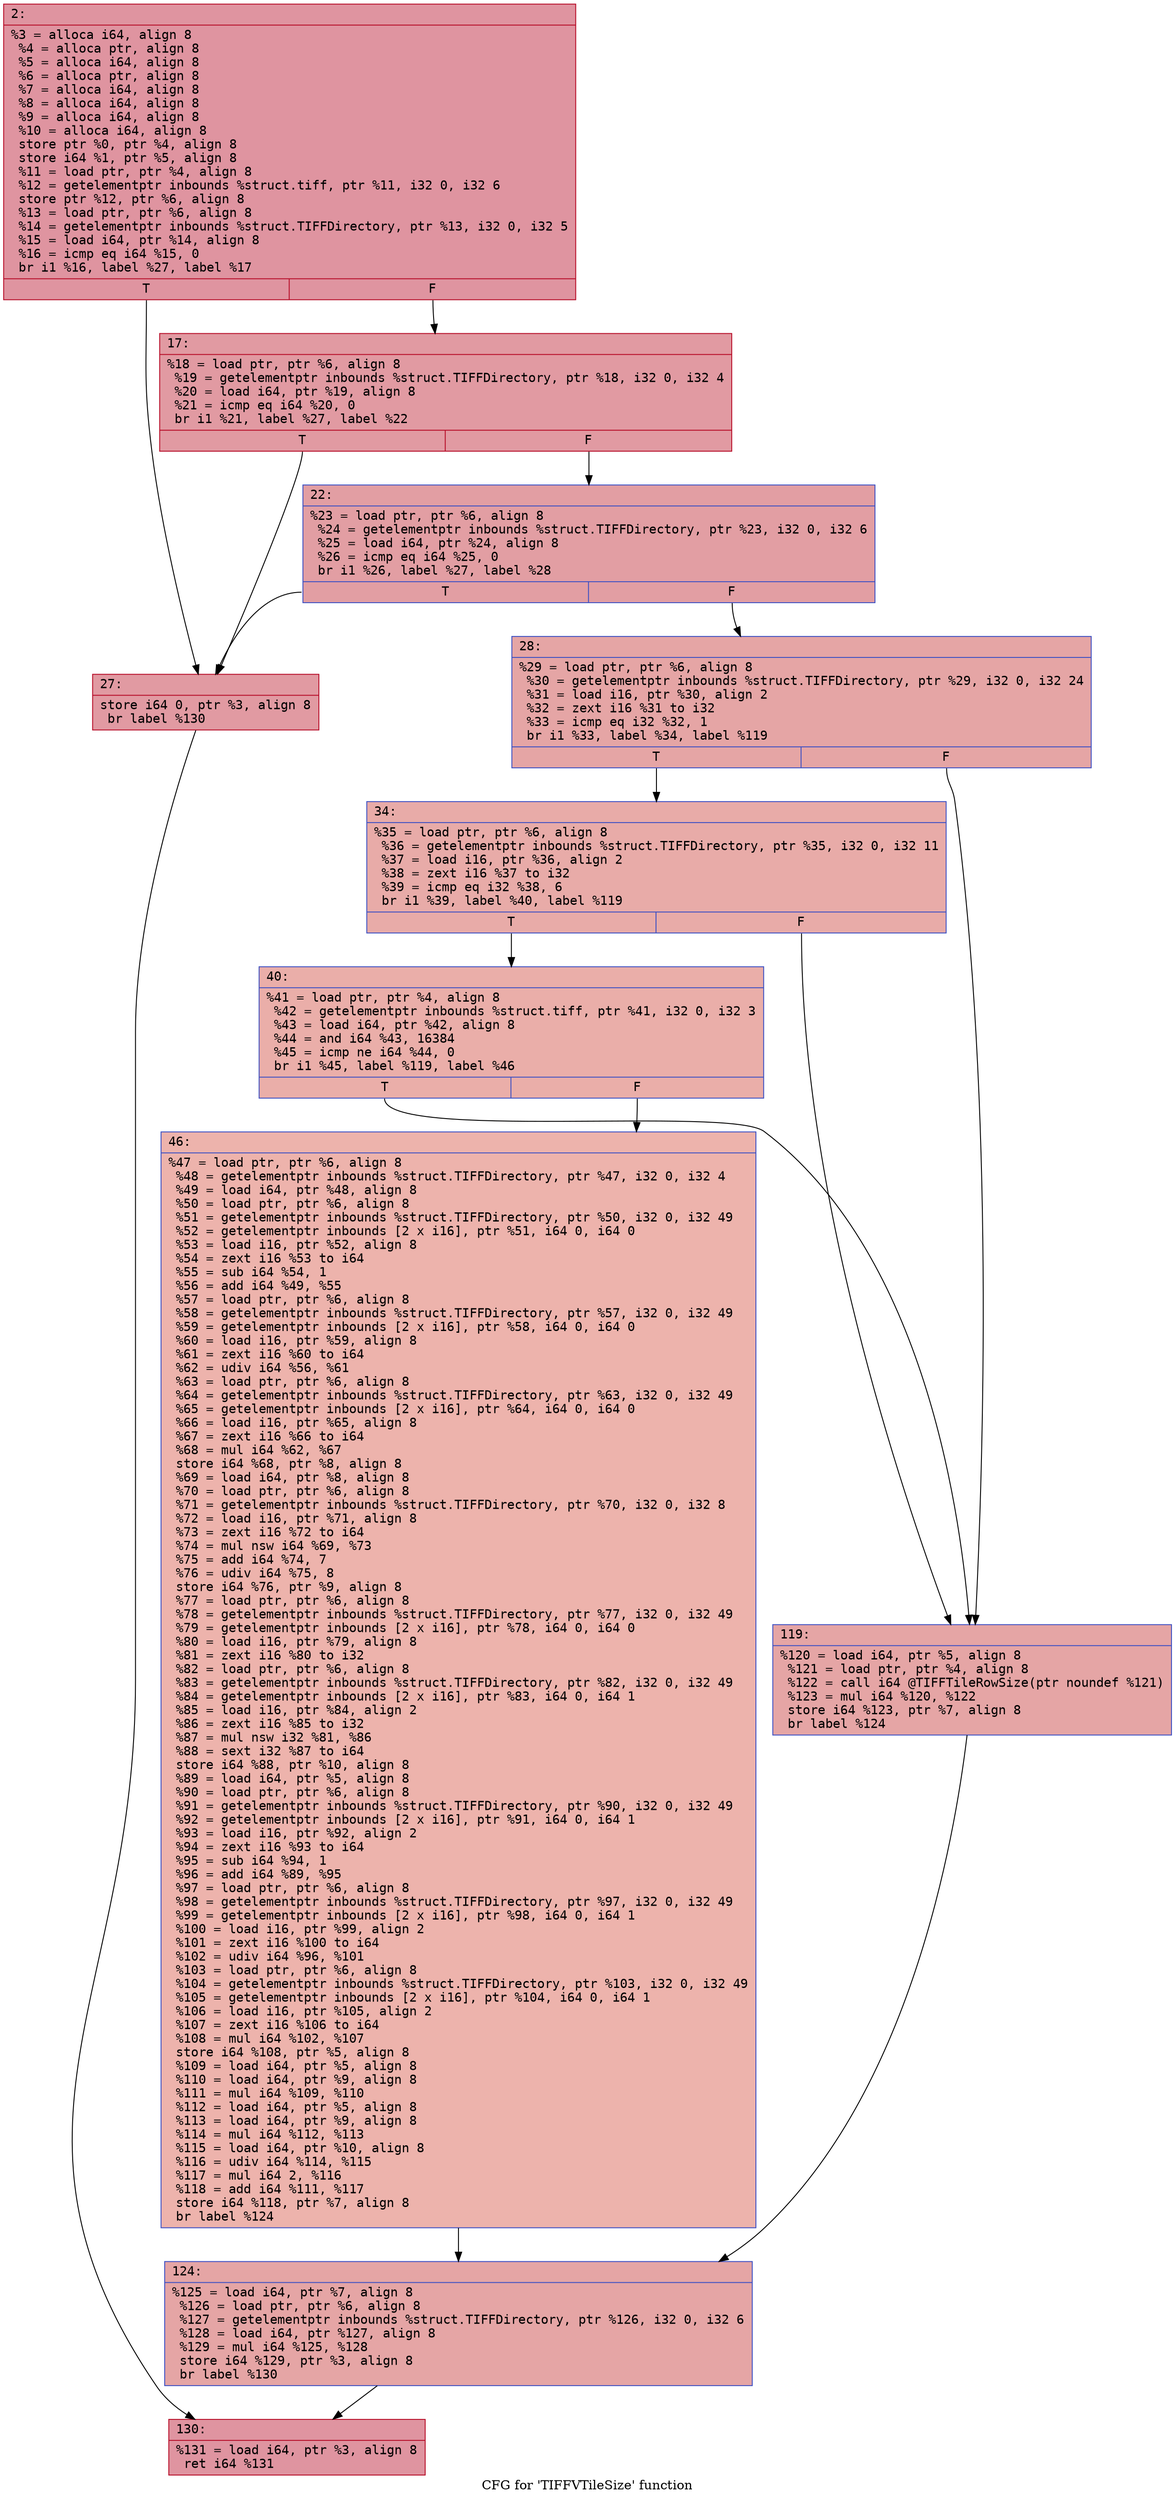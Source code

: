 digraph "CFG for 'TIFFVTileSize' function" {
	label="CFG for 'TIFFVTileSize' function";

	Node0x600002efae90 [shape=record,color="#b70d28ff", style=filled, fillcolor="#b70d2870" fontname="Courier",label="{2:\l|  %3 = alloca i64, align 8\l  %4 = alloca ptr, align 8\l  %5 = alloca i64, align 8\l  %6 = alloca ptr, align 8\l  %7 = alloca i64, align 8\l  %8 = alloca i64, align 8\l  %9 = alloca i64, align 8\l  %10 = alloca i64, align 8\l  store ptr %0, ptr %4, align 8\l  store i64 %1, ptr %5, align 8\l  %11 = load ptr, ptr %4, align 8\l  %12 = getelementptr inbounds %struct.tiff, ptr %11, i32 0, i32 6\l  store ptr %12, ptr %6, align 8\l  %13 = load ptr, ptr %6, align 8\l  %14 = getelementptr inbounds %struct.TIFFDirectory, ptr %13, i32 0, i32 5\l  %15 = load i64, ptr %14, align 8\l  %16 = icmp eq i64 %15, 0\l  br i1 %16, label %27, label %17\l|{<s0>T|<s1>F}}"];
	Node0x600002efae90:s0 -> Node0x600002efaf80[tooltip="2 -> 27\nProbability 37.50%" ];
	Node0x600002efae90:s1 -> Node0x600002efaee0[tooltip="2 -> 17\nProbability 62.50%" ];
	Node0x600002efaee0 [shape=record,color="#b70d28ff", style=filled, fillcolor="#bb1b2c70" fontname="Courier",label="{17:\l|  %18 = load ptr, ptr %6, align 8\l  %19 = getelementptr inbounds %struct.TIFFDirectory, ptr %18, i32 0, i32 4\l  %20 = load i64, ptr %19, align 8\l  %21 = icmp eq i64 %20, 0\l  br i1 %21, label %27, label %22\l|{<s0>T|<s1>F}}"];
	Node0x600002efaee0:s0 -> Node0x600002efaf80[tooltip="17 -> 27\nProbability 37.50%" ];
	Node0x600002efaee0:s1 -> Node0x600002efaf30[tooltip="17 -> 22\nProbability 62.50%" ];
	Node0x600002efaf30 [shape=record,color="#3d50c3ff", style=filled, fillcolor="#be242e70" fontname="Courier",label="{22:\l|  %23 = load ptr, ptr %6, align 8\l  %24 = getelementptr inbounds %struct.TIFFDirectory, ptr %23, i32 0, i32 6\l  %25 = load i64, ptr %24, align 8\l  %26 = icmp eq i64 %25, 0\l  br i1 %26, label %27, label %28\l|{<s0>T|<s1>F}}"];
	Node0x600002efaf30:s0 -> Node0x600002efaf80[tooltip="22 -> 27\nProbability 37.50%" ];
	Node0x600002efaf30:s1 -> Node0x600002efafd0[tooltip="22 -> 28\nProbability 62.50%" ];
	Node0x600002efaf80 [shape=record,color="#b70d28ff", style=filled, fillcolor="#bb1b2c70" fontname="Courier",label="{27:\l|  store i64 0, ptr %3, align 8\l  br label %130\l}"];
	Node0x600002efaf80 -> Node0x600002efb1b0[tooltip="27 -> 130\nProbability 100.00%" ];
	Node0x600002efafd0 [shape=record,color="#3d50c3ff", style=filled, fillcolor="#c5333470" fontname="Courier",label="{28:\l|  %29 = load ptr, ptr %6, align 8\l  %30 = getelementptr inbounds %struct.TIFFDirectory, ptr %29, i32 0, i32 24\l  %31 = load i16, ptr %30, align 2\l  %32 = zext i16 %31 to i32\l  %33 = icmp eq i32 %32, 1\l  br i1 %33, label %34, label %119\l|{<s0>T|<s1>F}}"];
	Node0x600002efafd0:s0 -> Node0x600002efb020[tooltip="28 -> 34\nProbability 50.00%" ];
	Node0x600002efafd0:s1 -> Node0x600002efb110[tooltip="28 -> 119\nProbability 50.00%" ];
	Node0x600002efb020 [shape=record,color="#3d50c3ff", style=filled, fillcolor="#cc403a70" fontname="Courier",label="{34:\l|  %35 = load ptr, ptr %6, align 8\l  %36 = getelementptr inbounds %struct.TIFFDirectory, ptr %35, i32 0, i32 11\l  %37 = load i16, ptr %36, align 2\l  %38 = zext i16 %37 to i32\l  %39 = icmp eq i32 %38, 6\l  br i1 %39, label %40, label %119\l|{<s0>T|<s1>F}}"];
	Node0x600002efb020:s0 -> Node0x600002efb070[tooltip="34 -> 40\nProbability 50.00%" ];
	Node0x600002efb020:s1 -> Node0x600002efb110[tooltip="34 -> 119\nProbability 50.00%" ];
	Node0x600002efb070 [shape=record,color="#3d50c3ff", style=filled, fillcolor="#d0473d70" fontname="Courier",label="{40:\l|  %41 = load ptr, ptr %4, align 8\l  %42 = getelementptr inbounds %struct.tiff, ptr %41, i32 0, i32 3\l  %43 = load i64, ptr %42, align 8\l  %44 = and i64 %43, 16384\l  %45 = icmp ne i64 %44, 0\l  br i1 %45, label %119, label %46\l|{<s0>T|<s1>F}}"];
	Node0x600002efb070:s0 -> Node0x600002efb110[tooltip="40 -> 119\nProbability 50.00%" ];
	Node0x600002efb070:s1 -> Node0x600002efb0c0[tooltip="40 -> 46\nProbability 50.00%" ];
	Node0x600002efb0c0 [shape=record,color="#3d50c3ff", style=filled, fillcolor="#d6524470" fontname="Courier",label="{46:\l|  %47 = load ptr, ptr %6, align 8\l  %48 = getelementptr inbounds %struct.TIFFDirectory, ptr %47, i32 0, i32 4\l  %49 = load i64, ptr %48, align 8\l  %50 = load ptr, ptr %6, align 8\l  %51 = getelementptr inbounds %struct.TIFFDirectory, ptr %50, i32 0, i32 49\l  %52 = getelementptr inbounds [2 x i16], ptr %51, i64 0, i64 0\l  %53 = load i16, ptr %52, align 8\l  %54 = zext i16 %53 to i64\l  %55 = sub i64 %54, 1\l  %56 = add i64 %49, %55\l  %57 = load ptr, ptr %6, align 8\l  %58 = getelementptr inbounds %struct.TIFFDirectory, ptr %57, i32 0, i32 49\l  %59 = getelementptr inbounds [2 x i16], ptr %58, i64 0, i64 0\l  %60 = load i16, ptr %59, align 8\l  %61 = zext i16 %60 to i64\l  %62 = udiv i64 %56, %61\l  %63 = load ptr, ptr %6, align 8\l  %64 = getelementptr inbounds %struct.TIFFDirectory, ptr %63, i32 0, i32 49\l  %65 = getelementptr inbounds [2 x i16], ptr %64, i64 0, i64 0\l  %66 = load i16, ptr %65, align 8\l  %67 = zext i16 %66 to i64\l  %68 = mul i64 %62, %67\l  store i64 %68, ptr %8, align 8\l  %69 = load i64, ptr %8, align 8\l  %70 = load ptr, ptr %6, align 8\l  %71 = getelementptr inbounds %struct.TIFFDirectory, ptr %70, i32 0, i32 8\l  %72 = load i16, ptr %71, align 8\l  %73 = zext i16 %72 to i64\l  %74 = mul nsw i64 %69, %73\l  %75 = add i64 %74, 7\l  %76 = udiv i64 %75, 8\l  store i64 %76, ptr %9, align 8\l  %77 = load ptr, ptr %6, align 8\l  %78 = getelementptr inbounds %struct.TIFFDirectory, ptr %77, i32 0, i32 49\l  %79 = getelementptr inbounds [2 x i16], ptr %78, i64 0, i64 0\l  %80 = load i16, ptr %79, align 8\l  %81 = zext i16 %80 to i32\l  %82 = load ptr, ptr %6, align 8\l  %83 = getelementptr inbounds %struct.TIFFDirectory, ptr %82, i32 0, i32 49\l  %84 = getelementptr inbounds [2 x i16], ptr %83, i64 0, i64 1\l  %85 = load i16, ptr %84, align 2\l  %86 = zext i16 %85 to i32\l  %87 = mul nsw i32 %81, %86\l  %88 = sext i32 %87 to i64\l  store i64 %88, ptr %10, align 8\l  %89 = load i64, ptr %5, align 8\l  %90 = load ptr, ptr %6, align 8\l  %91 = getelementptr inbounds %struct.TIFFDirectory, ptr %90, i32 0, i32 49\l  %92 = getelementptr inbounds [2 x i16], ptr %91, i64 0, i64 1\l  %93 = load i16, ptr %92, align 2\l  %94 = zext i16 %93 to i64\l  %95 = sub i64 %94, 1\l  %96 = add i64 %89, %95\l  %97 = load ptr, ptr %6, align 8\l  %98 = getelementptr inbounds %struct.TIFFDirectory, ptr %97, i32 0, i32 49\l  %99 = getelementptr inbounds [2 x i16], ptr %98, i64 0, i64 1\l  %100 = load i16, ptr %99, align 2\l  %101 = zext i16 %100 to i64\l  %102 = udiv i64 %96, %101\l  %103 = load ptr, ptr %6, align 8\l  %104 = getelementptr inbounds %struct.TIFFDirectory, ptr %103, i32 0, i32 49\l  %105 = getelementptr inbounds [2 x i16], ptr %104, i64 0, i64 1\l  %106 = load i16, ptr %105, align 2\l  %107 = zext i16 %106 to i64\l  %108 = mul i64 %102, %107\l  store i64 %108, ptr %5, align 8\l  %109 = load i64, ptr %5, align 8\l  %110 = load i64, ptr %9, align 8\l  %111 = mul i64 %109, %110\l  %112 = load i64, ptr %5, align 8\l  %113 = load i64, ptr %9, align 8\l  %114 = mul i64 %112, %113\l  %115 = load i64, ptr %10, align 8\l  %116 = udiv i64 %114, %115\l  %117 = mul i64 2, %116\l  %118 = add i64 %111, %117\l  store i64 %118, ptr %7, align 8\l  br label %124\l}"];
	Node0x600002efb0c0 -> Node0x600002efb160[tooltip="46 -> 124\nProbability 100.00%" ];
	Node0x600002efb110 [shape=record,color="#3d50c3ff", style=filled, fillcolor="#c5333470" fontname="Courier",label="{119:\l|  %120 = load i64, ptr %5, align 8\l  %121 = load ptr, ptr %4, align 8\l  %122 = call i64 @TIFFTileRowSize(ptr noundef %121)\l  %123 = mul i64 %120, %122\l  store i64 %123, ptr %7, align 8\l  br label %124\l}"];
	Node0x600002efb110 -> Node0x600002efb160[tooltip="119 -> 124\nProbability 100.00%" ];
	Node0x600002efb160 [shape=record,color="#3d50c3ff", style=filled, fillcolor="#c5333470" fontname="Courier",label="{124:\l|  %125 = load i64, ptr %7, align 8\l  %126 = load ptr, ptr %6, align 8\l  %127 = getelementptr inbounds %struct.TIFFDirectory, ptr %126, i32 0, i32 6\l  %128 = load i64, ptr %127, align 8\l  %129 = mul i64 %125, %128\l  store i64 %129, ptr %3, align 8\l  br label %130\l}"];
	Node0x600002efb160 -> Node0x600002efb1b0[tooltip="124 -> 130\nProbability 100.00%" ];
	Node0x600002efb1b0 [shape=record,color="#b70d28ff", style=filled, fillcolor="#b70d2870" fontname="Courier",label="{130:\l|  %131 = load i64, ptr %3, align 8\l  ret i64 %131\l}"];
}
